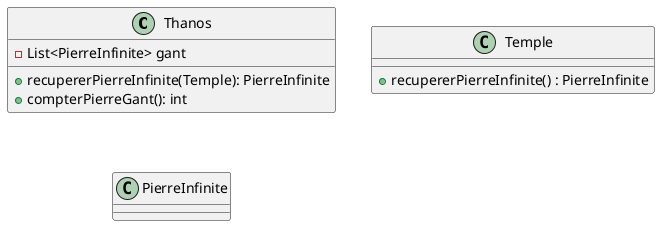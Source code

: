 @startuml ChainOfResponsability

class Thanos {
    - List<PierreInfinite> gant
    + recupererPierreInfinite(Temple): PierreInfinite
    + compterPierreGant(): int
}

class Temple {
    + recupererPierreInfinite() : PierreInfinite
}

class PierreInfinite

@enduml